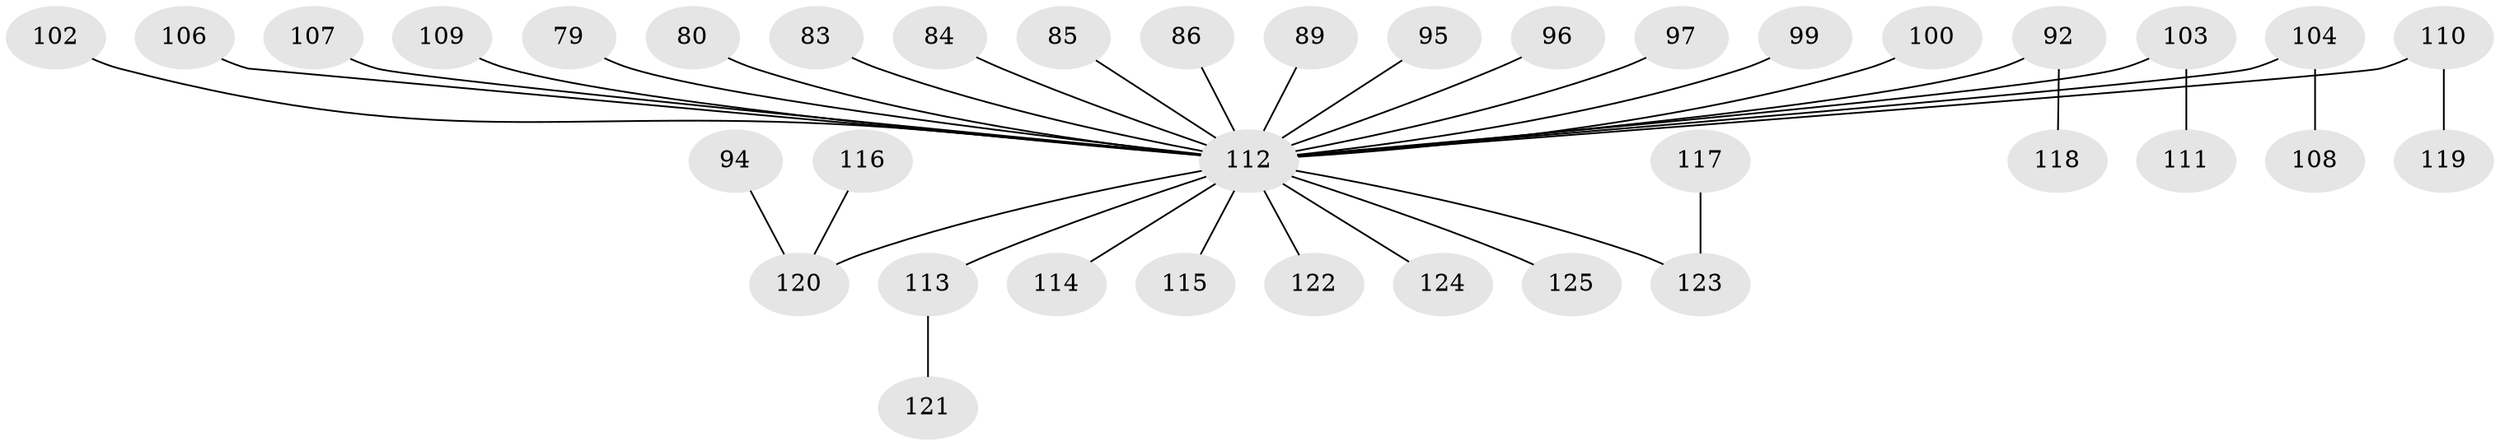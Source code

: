 // original degree distribution, {7: 0.024, 5: 0.032, 4: 0.064, 2: 0.296, 3: 0.112, 1: 0.472}
// Generated by graph-tools (version 1.1) at 2025/56/03/04/25 21:56:38]
// undirected, 37 vertices, 36 edges
graph export_dot {
graph [start="1"]
  node [color=gray90,style=filled];
  79;
  80;
  83;
  84;
  85;
  86;
  89;
  92;
  94;
  95;
  96;
  97;
  99;
  100;
  102;
  103;
  104;
  106;
  107;
  108;
  109;
  110;
  111;
  112 [super="+67+91+93+39+72+105+75+55+58+60+61+62+63+65+77+73+74+101+88"];
  113 [super="+24+87"];
  114;
  115;
  116;
  117;
  118;
  119;
  120 [super="+81"];
  121;
  122;
  123 [super="+98"];
  124;
  125;
  79 -- 112;
  80 -- 112;
  83 -- 112;
  84 -- 112;
  85 -- 112;
  86 -- 112;
  89 -- 112;
  92 -- 118;
  92 -- 112;
  94 -- 120;
  95 -- 112;
  96 -- 112;
  97 -- 112;
  99 -- 112;
  100 -- 112;
  102 -- 112;
  103 -- 111;
  103 -- 112;
  104 -- 108;
  104 -- 112;
  106 -- 112;
  107 -- 112;
  109 -- 112;
  110 -- 119;
  110 -- 112;
  112 -- 122;
  112 -- 113;
  112 -- 114;
  112 -- 115;
  112 -- 124;
  112 -- 123;
  112 -- 125;
  112 -- 120;
  113 -- 121;
  116 -- 120;
  117 -- 123;
}
